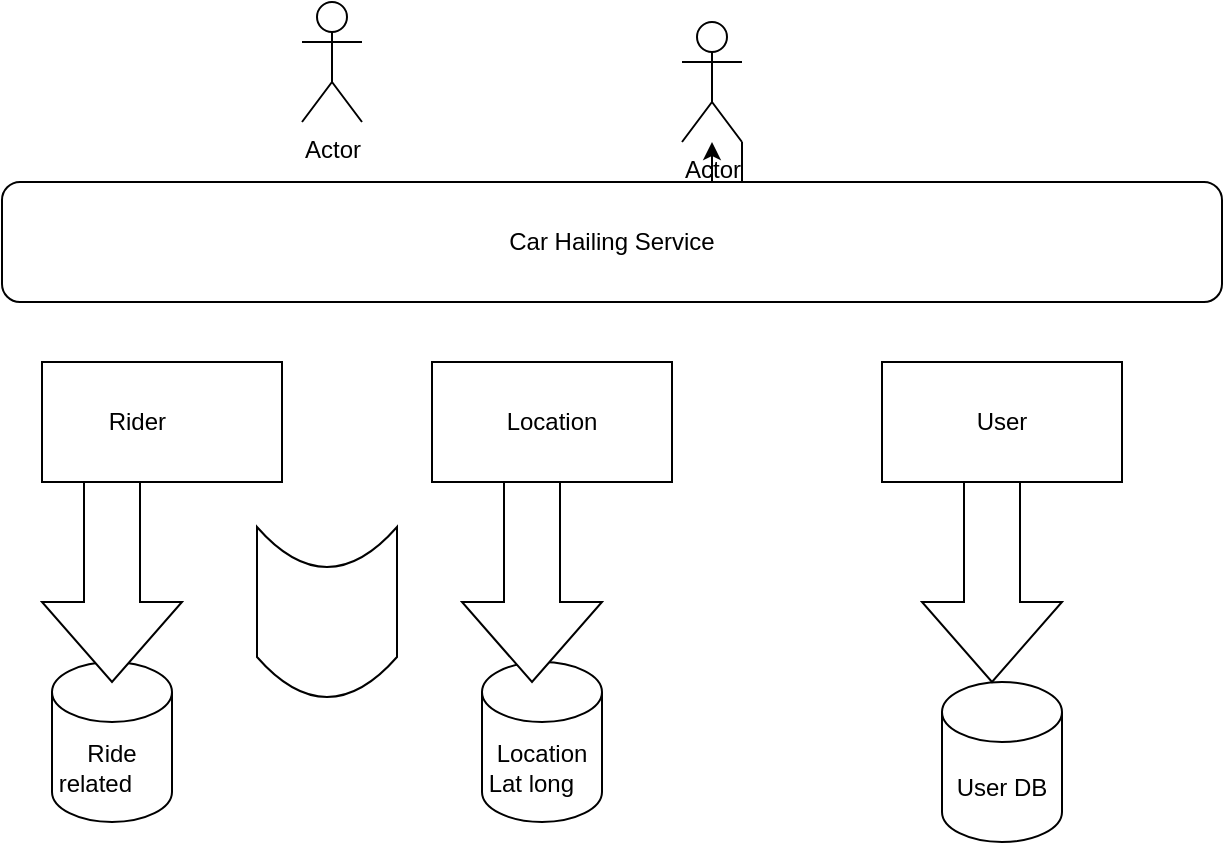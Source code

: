 <mxfile version="15.4.3" type="github"><diagram id="nDrSUZVlg-6usKR8UC03" name="Page-1"><mxGraphModel dx="1038" dy="548" grid="1" gridSize="10" guides="1" tooltips="1" connect="1" arrows="1" fold="1" page="1" pageScale="1" pageWidth="850" pageHeight="1100" math="0" shadow="0"><root><mxCell id="0"/><mxCell id="1" parent="0"/><mxCell id="zmwejX3qaczfLeNjj3m9-1" value="Actor" style="shape=umlActor;verticalLabelPosition=bottom;verticalAlign=top;html=1;outlineConnect=0;" parent="1" vertex="1"><mxGeometry x="240" y="10" width="30" height="60" as="geometry"/></mxCell><mxCell id="zmwejX3qaczfLeNjj3m9-2" value="Location Lat long&lt;span style=&quot;white-space: pre&quot;&gt;&#9;&lt;/span&gt;" style="shape=cylinder3;whiteSpace=wrap;html=1;boundedLbl=1;backgroundOutline=1;size=15;" parent="1" vertex="1"><mxGeometry x="330" y="340" width="60" height="80" as="geometry"/></mxCell><mxCell id="zmwejX3qaczfLeNjj3m9-3" value="Rider&lt;span style=&quot;white-space: pre&quot;&gt;&#9;&lt;/span&gt;" style="rounded=0;whiteSpace=wrap;html=1;" parent="1" vertex="1"><mxGeometry x="110" y="190" width="120" height="60" as="geometry"/></mxCell><mxCell id="zmwejX3qaczfLeNjj3m9-4" value="Actor" style="shape=umlActor;verticalLabelPosition=bottom;verticalAlign=top;html=1;outlineConnect=0;" parent="1" vertex="1"><mxGeometry x="430" y="20" width="30" height="60" as="geometry"/></mxCell><mxCell id="zmwejX3qaczfLeNjj3m9-7" value="Location" style="rounded=0;whiteSpace=wrap;html=1;" parent="1" vertex="1"><mxGeometry x="305" y="190" width="120" height="60" as="geometry"/></mxCell><mxCell id="zmwejX3qaczfLeNjj3m9-8" value="User" style="rounded=0;whiteSpace=wrap;html=1;" parent="1" vertex="1"><mxGeometry x="530" y="190" width="120" height="60" as="geometry"/></mxCell><mxCell id="zmwejX3qaczfLeNjj3m9-9" value="User DB" style="shape=cylinder3;whiteSpace=wrap;html=1;boundedLbl=1;backgroundOutline=1;size=15;" parent="1" vertex="1"><mxGeometry x="560" y="350" width="60" height="80" as="geometry"/></mxCell><mxCell id="zmwejX3qaczfLeNjj3m9-10" value="Ride related&lt;span style=&quot;white-space: pre&quot;&gt;&#9;&lt;/span&gt;" style="shape=cylinder3;whiteSpace=wrap;html=1;boundedLbl=1;backgroundOutline=1;size=15;" parent="1" vertex="1"><mxGeometry x="115" y="340" width="60" height="80" as="geometry"/></mxCell><mxCell id="zmwejX3qaczfLeNjj3m9-11" value="" style="html=1;shadow=0;dashed=0;align=center;verticalAlign=middle;shape=mxgraph.arrows2.arrow;dy=0.6;dx=40;direction=south;notch=0;" parent="1" vertex="1"><mxGeometry x="110" y="250" width="70" height="100" as="geometry"/></mxCell><mxCell id="zmwejX3qaczfLeNjj3m9-12" value="" style="html=1;shadow=0;dashed=0;align=center;verticalAlign=middle;shape=mxgraph.arrows2.arrow;dy=0.6;dx=40;direction=south;notch=0;" parent="1" vertex="1"><mxGeometry x="320" y="250" width="70" height="100" as="geometry"/></mxCell><mxCell id="zmwejX3qaczfLeNjj3m9-13" value="" style="html=1;shadow=0;dashed=0;align=center;verticalAlign=middle;shape=mxgraph.arrows2.arrow;dy=0.6;dx=40;direction=south;notch=0;" parent="1" vertex="1"><mxGeometry x="550" y="250" width="70" height="100" as="geometry"/></mxCell><mxCell id="zmwejX3qaczfLeNjj3m9-15" value="Car Hailing Service" style="rounded=1;whiteSpace=wrap;html=1;" parent="1" vertex="1"><mxGeometry x="90" y="100" width="610" height="60" as="geometry"/></mxCell><mxCell id="zmwejX3qaczfLeNjj3m9-16" style="edgeStyle=orthogonalEdgeStyle;rounded=0;orthogonalLoop=1;jettySize=auto;html=1;exitX=1;exitY=1;exitDx=0;exitDy=0;exitPerimeter=0;" parent="1" source="zmwejX3qaczfLeNjj3m9-4" target="zmwejX3qaczfLeNjj3m9-4" edge="1"><mxGeometry relative="1" as="geometry"/></mxCell><mxCell id="zmwejX3qaczfLeNjj3m9-17" value="" style="shape=dataStorage;whiteSpace=wrap;html=1;fixedSize=1;rotation=-90;" parent="1" vertex="1"><mxGeometry x="210" y="280" width="85" height="70" as="geometry"/></mxCell></root></mxGraphModel></diagram></mxfile>